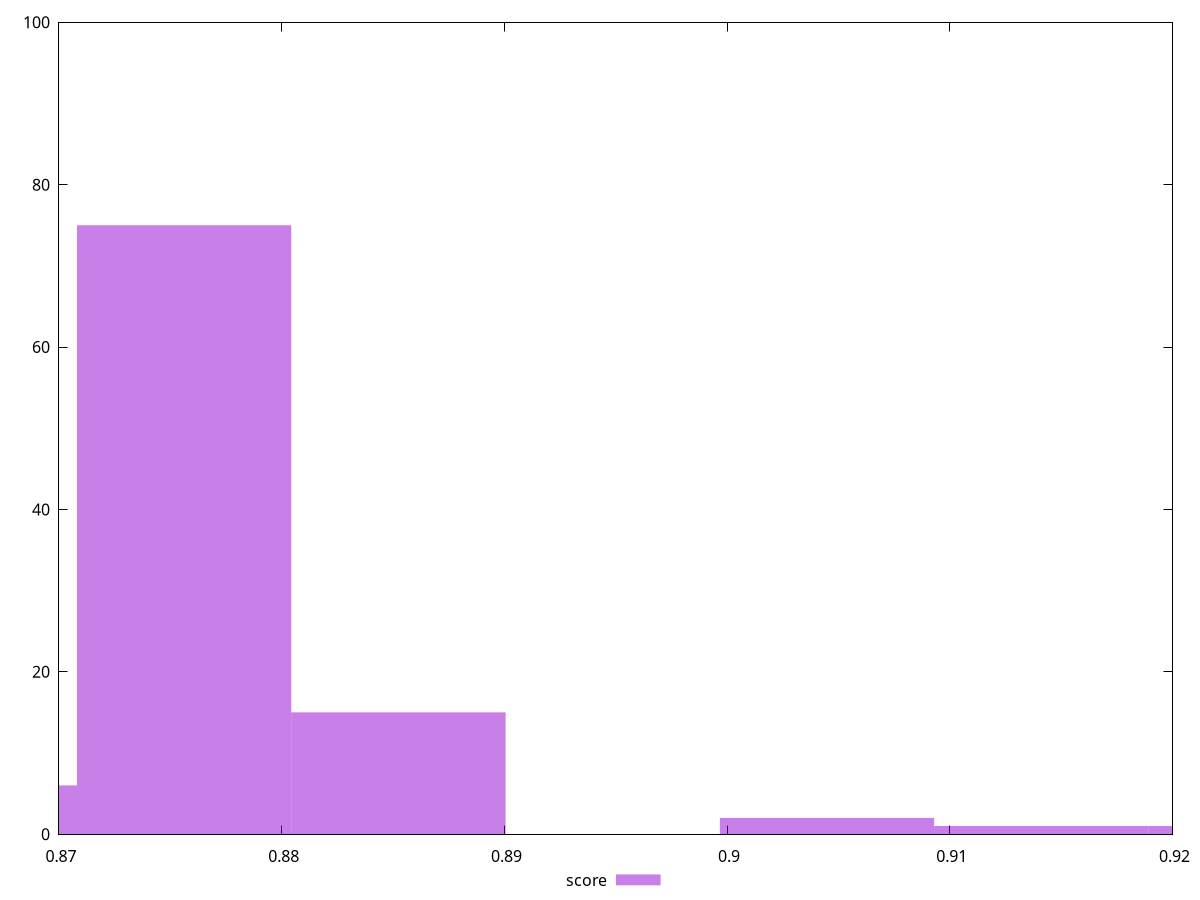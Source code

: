 reset

$score <<EOF
0.8852412501546336 15
0.8756190626529529 75
0.9044856251579952 2
0.865996875151272 6
0.914107812659676 1
0.9237300001613569 1
EOF

set key outside below
set boxwidth 0.0096221875016808
set xrange [0.87:0.92]
set yrange [0:100]
set trange [0:100]
set style fill transparent solid 0.5 noborder
set terminal svg size 640, 490 enhanced background rgb 'white'
set output "report_00009_2021-02-08T22-37-41.559Z/first-contentful-paint/samples/pages+cached+noadtech/score/histogram.svg"

plot $score title "score" with boxes

reset
